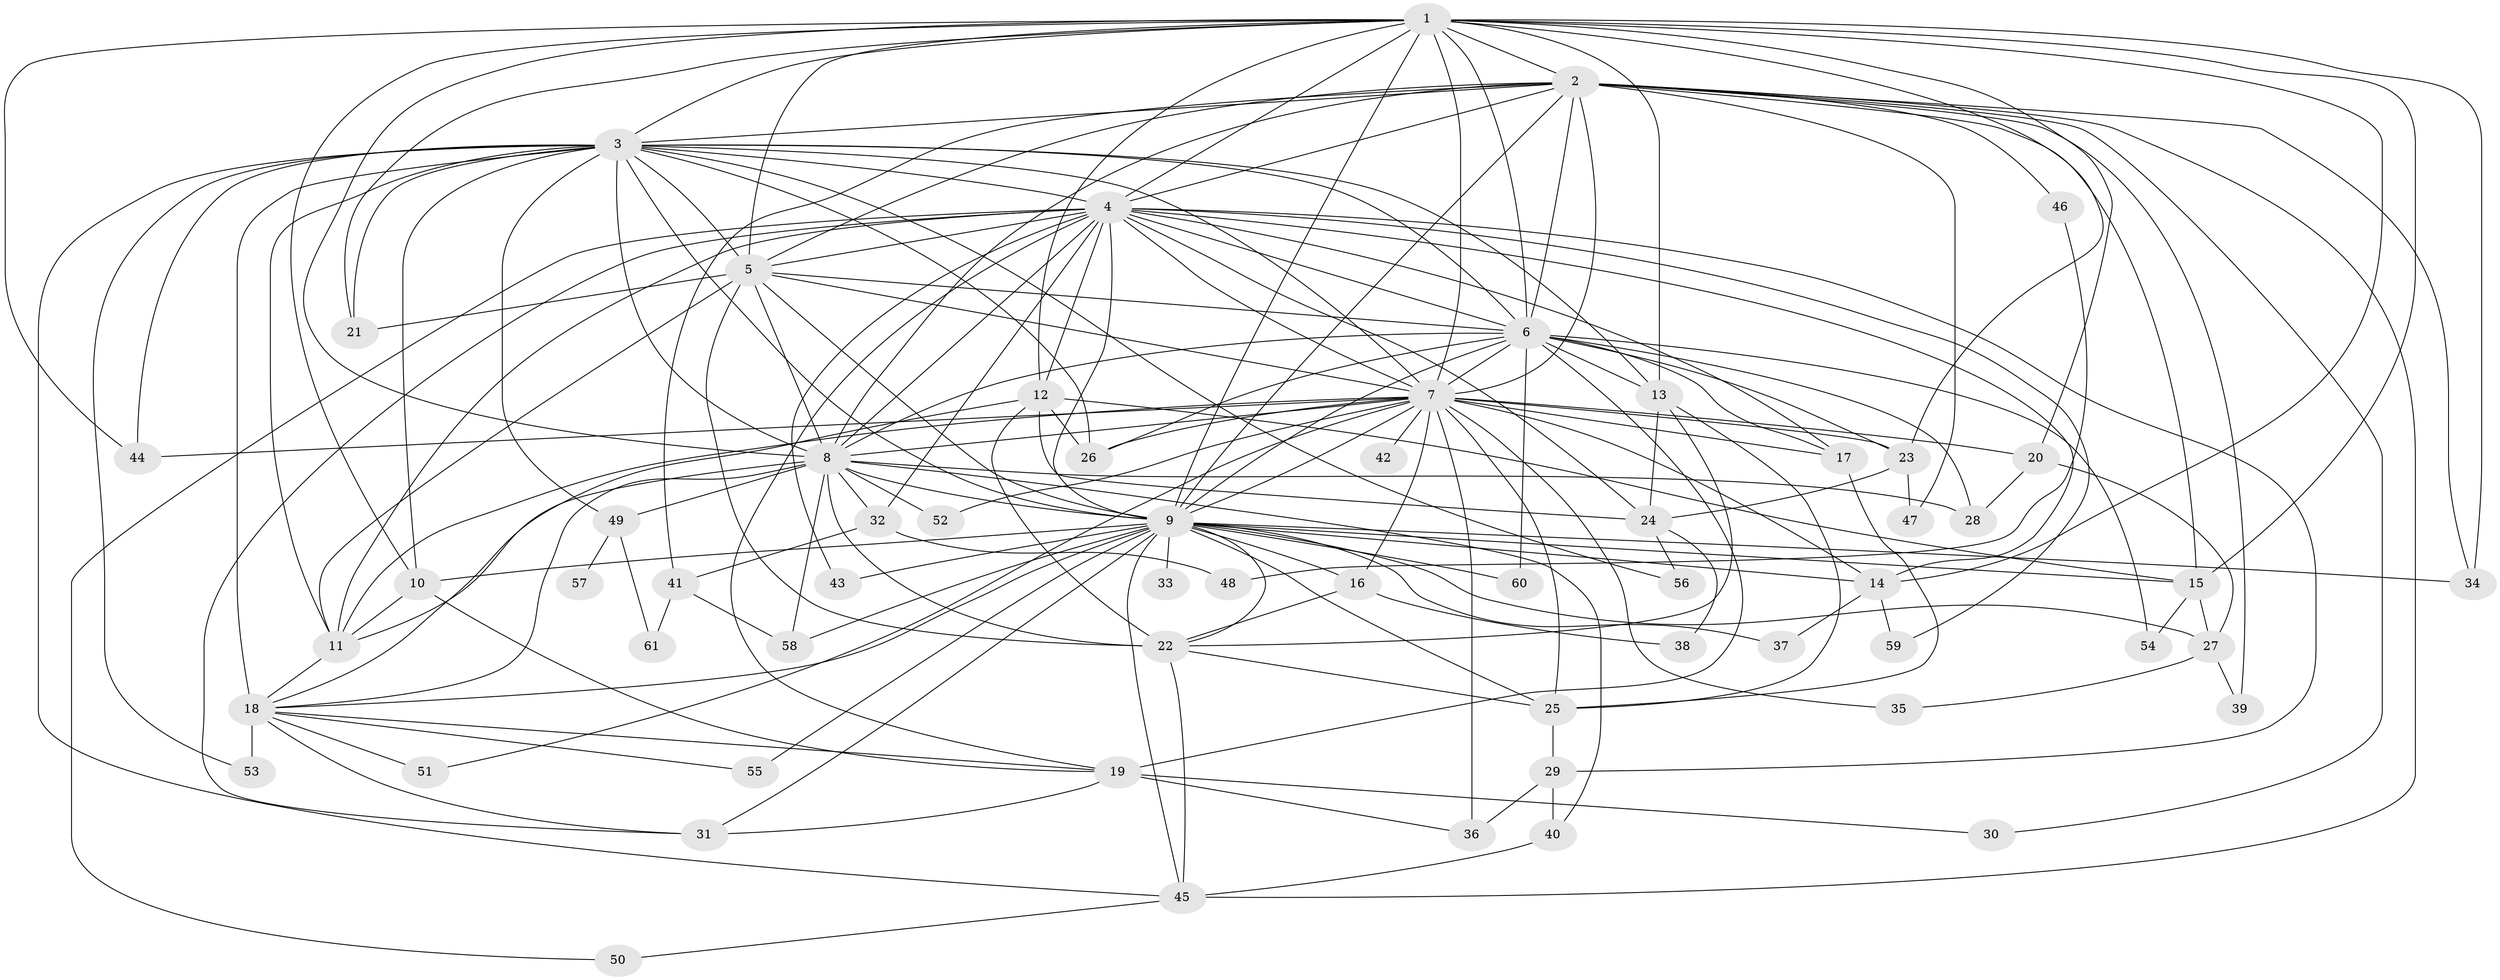 // original degree distribution, {24: 0.008264462809917356, 21: 0.01652892561983471, 20: 0.01652892561983471, 25: 0.008264462809917356, 19: 0.01652892561983471, 26: 0.008264462809917356, 29: 0.008264462809917356, 5: 0.06611570247933884, 3: 0.18181818181818182, 6: 0.01652892561983471, 4: 0.14049586776859505, 2: 0.512396694214876}
// Generated by graph-tools (version 1.1) at 2025/35/03/09/25 02:35:09]
// undirected, 61 vertices, 176 edges
graph export_dot {
graph [start="1"]
  node [color=gray90,style=filled];
  1;
  2;
  3;
  4;
  5;
  6;
  7;
  8;
  9;
  10;
  11;
  12;
  13;
  14;
  15;
  16;
  17;
  18;
  19;
  20;
  21;
  22;
  23;
  24;
  25;
  26;
  27;
  28;
  29;
  30;
  31;
  32;
  33;
  34;
  35;
  36;
  37;
  38;
  39;
  40;
  41;
  42;
  43;
  44;
  45;
  46;
  47;
  48;
  49;
  50;
  51;
  52;
  53;
  54;
  55;
  56;
  57;
  58;
  59;
  60;
  61;
  1 -- 2 [weight=2.0];
  1 -- 3 [weight=2.0];
  1 -- 4 [weight=3.0];
  1 -- 5 [weight=1.0];
  1 -- 6 [weight=2.0];
  1 -- 7 [weight=1.0];
  1 -- 8 [weight=1.0];
  1 -- 9 [weight=1.0];
  1 -- 10 [weight=1.0];
  1 -- 12 [weight=1.0];
  1 -- 13 [weight=1.0];
  1 -- 14 [weight=1.0];
  1 -- 15 [weight=1.0];
  1 -- 20 [weight=1.0];
  1 -- 21 [weight=1.0];
  1 -- 23 [weight=1.0];
  1 -- 34 [weight=2.0];
  1 -- 44 [weight=1.0];
  2 -- 3 [weight=2.0];
  2 -- 4 [weight=1.0];
  2 -- 5 [weight=1.0];
  2 -- 6 [weight=1.0];
  2 -- 7 [weight=1.0];
  2 -- 8 [weight=1.0];
  2 -- 9 [weight=2.0];
  2 -- 15 [weight=2.0];
  2 -- 30 [weight=1.0];
  2 -- 34 [weight=1.0];
  2 -- 39 [weight=1.0];
  2 -- 41 [weight=1.0];
  2 -- 45 [weight=1.0];
  2 -- 46 [weight=1.0];
  2 -- 47 [weight=1.0];
  3 -- 4 [weight=2.0];
  3 -- 5 [weight=3.0];
  3 -- 6 [weight=2.0];
  3 -- 7 [weight=2.0];
  3 -- 8 [weight=3.0];
  3 -- 9 [weight=2.0];
  3 -- 10 [weight=1.0];
  3 -- 11 [weight=1.0];
  3 -- 13 [weight=1.0];
  3 -- 18 [weight=8.0];
  3 -- 21 [weight=1.0];
  3 -- 26 [weight=1.0];
  3 -- 44 [weight=1.0];
  3 -- 45 [weight=1.0];
  3 -- 49 [weight=1.0];
  3 -- 53 [weight=1.0];
  3 -- 56 [weight=1.0];
  4 -- 5 [weight=1.0];
  4 -- 6 [weight=1.0];
  4 -- 7 [weight=1.0];
  4 -- 8 [weight=1.0];
  4 -- 9 [weight=1.0];
  4 -- 11 [weight=1.0];
  4 -- 12 [weight=2.0];
  4 -- 14 [weight=1.0];
  4 -- 17 [weight=1.0];
  4 -- 19 [weight=1.0];
  4 -- 24 [weight=1.0];
  4 -- 29 [weight=1.0];
  4 -- 31 [weight=1.0];
  4 -- 32 [weight=1.0];
  4 -- 43 [weight=1.0];
  4 -- 50 [weight=1.0];
  4 -- 59 [weight=1.0];
  5 -- 6 [weight=1.0];
  5 -- 7 [weight=1.0];
  5 -- 8 [weight=1.0];
  5 -- 9 [weight=2.0];
  5 -- 11 [weight=1.0];
  5 -- 21 [weight=1.0];
  5 -- 22 [weight=6.0];
  6 -- 7 [weight=3.0];
  6 -- 8 [weight=1.0];
  6 -- 9 [weight=1.0];
  6 -- 13 [weight=2.0];
  6 -- 17 [weight=1.0];
  6 -- 19 [weight=1.0];
  6 -- 23 [weight=2.0];
  6 -- 26 [weight=1.0];
  6 -- 28 [weight=1.0];
  6 -- 54 [weight=1.0];
  6 -- 60 [weight=1.0];
  7 -- 8 [weight=1.0];
  7 -- 9 [weight=1.0];
  7 -- 11 [weight=1.0];
  7 -- 14 [weight=1.0];
  7 -- 16 [weight=1.0];
  7 -- 17 [weight=1.0];
  7 -- 20 [weight=1.0];
  7 -- 23 [weight=1.0];
  7 -- 25 [weight=1.0];
  7 -- 26 [weight=1.0];
  7 -- 35 [weight=1.0];
  7 -- 36 [weight=1.0];
  7 -- 42 [weight=1.0];
  7 -- 44 [weight=1.0];
  7 -- 51 [weight=1.0];
  7 -- 52 [weight=1.0];
  8 -- 9 [weight=1.0];
  8 -- 11 [weight=1.0];
  8 -- 18 [weight=1.0];
  8 -- 22 [weight=1.0];
  8 -- 28 [weight=1.0];
  8 -- 32 [weight=1.0];
  8 -- 40 [weight=1.0];
  8 -- 49 [weight=1.0];
  8 -- 52 [weight=1.0];
  8 -- 58 [weight=1.0];
  9 -- 10 [weight=1.0];
  9 -- 14 [weight=1.0];
  9 -- 15 [weight=1.0];
  9 -- 16 [weight=1.0];
  9 -- 18 [weight=1.0];
  9 -- 22 [weight=2.0];
  9 -- 25 [weight=1.0];
  9 -- 27 [weight=1.0];
  9 -- 31 [weight=1.0];
  9 -- 33 [weight=1.0];
  9 -- 34 [weight=1.0];
  9 -- 37 [weight=1.0];
  9 -- 43 [weight=1.0];
  9 -- 45 [weight=1.0];
  9 -- 55 [weight=1.0];
  9 -- 58 [weight=1.0];
  9 -- 60 [weight=1.0];
  10 -- 11 [weight=1.0];
  10 -- 19 [weight=1.0];
  11 -- 18 [weight=1.0];
  12 -- 15 [weight=1.0];
  12 -- 18 [weight=1.0];
  12 -- 22 [weight=1.0];
  12 -- 24 [weight=1.0];
  12 -- 26 [weight=1.0];
  13 -- 22 [weight=1.0];
  13 -- 24 [weight=1.0];
  13 -- 25 [weight=1.0];
  14 -- 37 [weight=1.0];
  14 -- 59 [weight=1.0];
  15 -- 27 [weight=1.0];
  15 -- 54 [weight=1.0];
  16 -- 22 [weight=1.0];
  16 -- 38 [weight=1.0];
  17 -- 25 [weight=1.0];
  18 -- 19 [weight=1.0];
  18 -- 31 [weight=1.0];
  18 -- 51 [weight=1.0];
  18 -- 53 [weight=1.0];
  18 -- 55 [weight=1.0];
  19 -- 30 [weight=1.0];
  19 -- 31 [weight=1.0];
  19 -- 36 [weight=1.0];
  20 -- 27 [weight=1.0];
  20 -- 28 [weight=1.0];
  22 -- 25 [weight=1.0];
  22 -- 45 [weight=1.0];
  23 -- 24 [weight=1.0];
  23 -- 47 [weight=1.0];
  24 -- 38 [weight=1.0];
  24 -- 56 [weight=1.0];
  25 -- 29 [weight=1.0];
  27 -- 35 [weight=1.0];
  27 -- 39 [weight=1.0];
  29 -- 36 [weight=1.0];
  29 -- 40 [weight=1.0];
  32 -- 41 [weight=1.0];
  32 -- 48 [weight=1.0];
  40 -- 45 [weight=1.0];
  41 -- 58 [weight=1.0];
  41 -- 61 [weight=1.0];
  45 -- 50 [weight=1.0];
  46 -- 48 [weight=1.0];
  49 -- 57 [weight=1.0];
  49 -- 61 [weight=1.0];
}
